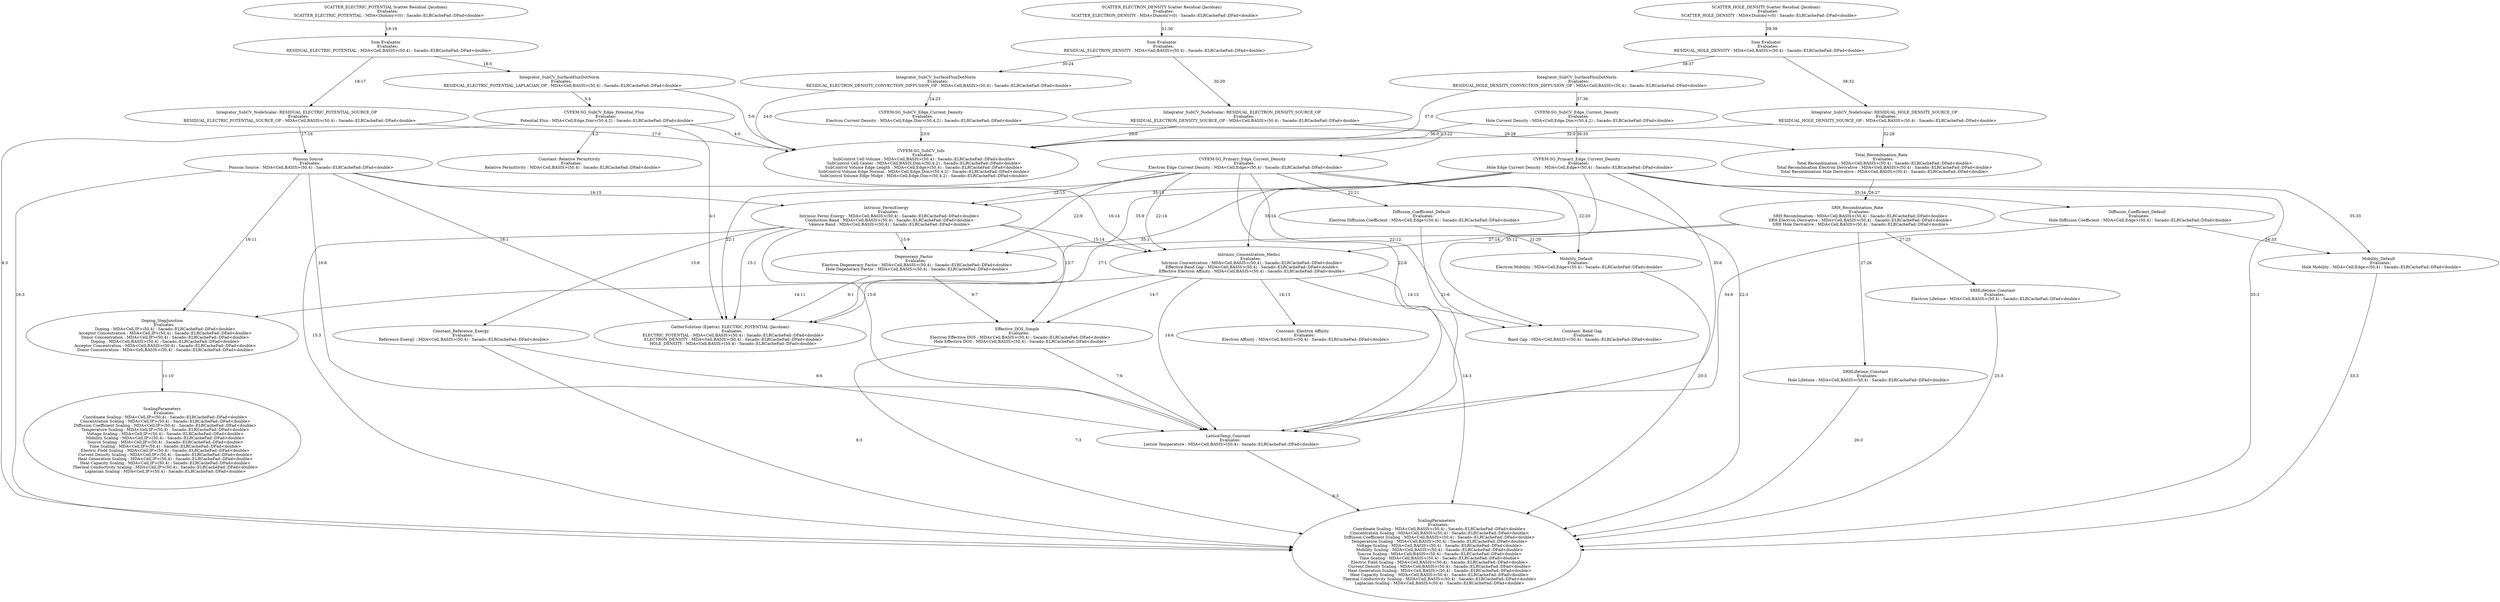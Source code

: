 digraph G {
0 [fontcolor="", label="CVFEM-SG_SubCV_Info\n   Evaluates:\n     SubControl Cell Volume : MDA<Cell,BASIS>(50,4) : Sacado::ELRCacheFad::DFad<double>\n     SubControl Cell Center : MDA<Cell,BASIS,Dim>(50,4,2) : Sacado::ELRCacheFad::DFad<double>\n     SubControl Volume Edge Length : MDA<Cell,Edge>(50,4) : Sacado::ELRCacheFad::DFad<double>\n     SubControl Volume Edge Normal : MDA<Cell,Edge,Dim>(50,4,2) : Sacado::ELRCacheFad::DFad<double>\n     SubControl Volume Edge Midpt : MDA<Cell,Edge,Dim>(50,4,2) : Sacado::ELRCacheFad::DFad<double>"];
1 [fontcolor="", label="GatherSolution (Epetra): ELECTRIC_POTENTIAL (Jacobian)\n   Evaluates:\n     ELECTRIC_POTENTIAL : MDA<Cell,BASIS>(50,4) : Sacado::ELRCacheFad::DFad<double>\n     ELECTRON_DENSITY : MDA<Cell,BASIS>(50,4) : Sacado::ELRCacheFad::DFad<double>\n     HOLE_DENSITY : MDA<Cell,BASIS>(50,4) : Sacado::ELRCacheFad::DFad<double>"];
2 [fontcolor="", label="Constant: Relative Permittivity\n   Evaluates:\n     Relative Permittivity : MDA<Cell,BASIS>(50,4) : Sacado::ELRCacheFad::DFad<double>"];
3 [fontcolor="", label="ScalingParameters\n   Evaluates:\n     Coordinate Scaling : MDA<Cell,BASIS>(50,4) : Sacado::ELRCacheFad::DFad<double>\n     Concentration Scaling : MDA<Cell,BASIS>(50,4) : Sacado::ELRCacheFad::DFad<double>\n     Diffusion Coefficient Scaling : MDA<Cell,BASIS>(50,4) : Sacado::ELRCacheFad::DFad<double>\n     Temperature Scaling : MDA<Cell,BASIS>(50,4) : Sacado::ELRCacheFad::DFad<double>\n     Voltage Scaling : MDA<Cell,BASIS>(50,4) : Sacado::ELRCacheFad::DFad<double>\n     Mobility Scaling : MDA<Cell,BASIS>(50,4) : Sacado::ELRCacheFad::DFad<double>\n     Source Scaling : MDA<Cell,BASIS>(50,4) : Sacado::ELRCacheFad::DFad<double>\n     Time Scaling : MDA<Cell,BASIS>(50,4) : Sacado::ELRCacheFad::DFad<double>\n     Electric Field Scaling : MDA<Cell,BASIS>(50,4) : Sacado::ELRCacheFad::DFad<double>\n     Current Density Scaling : MDA<Cell,BASIS>(50,4) : Sacado::ELRCacheFad::DFad<double>\n     Heat Generation Scaling : MDA<Cell,BASIS>(50,4) : Sacado::ELRCacheFad::DFad<double>\n     Heat Capacity Scaling : MDA<Cell,BASIS>(50,4) : Sacado::ELRCacheFad::DFad<double>\n     Thermal Conductivity Scaling : MDA<Cell,BASIS>(50,4) : Sacado::ELRCacheFad::DFad<double>\n     Laplacian Scaling : MDA<Cell,BASIS>(50,4) : Sacado::ELRCacheFad::DFad<double>"];
4 [fontcolor="", label="CVFEM-SG_SubCV_Edge_Potential_Flux\n   Evaluates:\n     Potential Flux : MDA<Cell,Edge,Dim>(50,4,2) : Sacado::ELRCacheFad::DFad<double>"];
5 [fontcolor="", label="Integrator_SubCV_SurfaceFluxDotNorm\n   Evaluates:\n     RESIDUAL_ELECTRIC_POTENTIAL_LAPLACIAN_OP : MDA<Cell,BASIS>(50,4) : Sacado::ELRCacheFad::DFad<double>"];
6 [fontcolor="", label="LatticeTemp_Constant\n   Evaluates:\n     Lattice Temperature : MDA<Cell,BASIS>(50,4) : Sacado::ELRCacheFad::DFad<double>"];
7 [fontcolor="", label="Effective_DOS_Simple\n   Evaluates:\n     Electron Effective DOS : MDA<Cell,BASIS>(50,4) : Sacado::ELRCacheFad::DFad<double>\n     Hole Effective DOS : MDA<Cell,BASIS>(50,4) : Sacado::ELRCacheFad::DFad<double>"];
8 [fontcolor="", label="Constant_Reference_Energy\n   Evaluates:\n     Reference Energy : MDA<Cell,BASIS>(50,4) : Sacado::ELRCacheFad::DFad<double>"];
9 [fontcolor="", label="Degeneracy_Factor\n   Evaluates:\n     Electron Degeneracy Factor : MDA<Cell,BASIS>(50,4) : Sacado::ELRCacheFad::DFad<double>\n     Hole Degeneracy Factor : MDA<Cell,BASIS>(50,4) : Sacado::ELRCacheFad::DFad<double>"];
10 [fontcolor="", label="ScalingParameters\n   Evaluates:\n     Coordinate Scaling : MDA<Cell,IP>(50,4) : Sacado::ELRCacheFad::DFad<double>\n     Concentration Scaling : MDA<Cell,IP>(50,4) : Sacado::ELRCacheFad::DFad<double>\n     Diffusion Coefficient Scaling : MDA<Cell,IP>(50,4) : Sacado::ELRCacheFad::DFad<double>\n     Temperature Scaling : MDA<Cell,IP>(50,4) : Sacado::ELRCacheFad::DFad<double>\n     Voltage Scaling : MDA<Cell,IP>(50,4) : Sacado::ELRCacheFad::DFad<double>\n     Mobility Scaling : MDA<Cell,IP>(50,4) : Sacado::ELRCacheFad::DFad<double>\n     Source Scaling : MDA<Cell,IP>(50,4) : Sacado::ELRCacheFad::DFad<double>\n     Time Scaling : MDA<Cell,IP>(50,4) : Sacado::ELRCacheFad::DFad<double>\n     Electric Field Scaling : MDA<Cell,IP>(50,4) : Sacado::ELRCacheFad::DFad<double>\n     Current Density Scaling : MDA<Cell,IP>(50,4) : Sacado::ELRCacheFad::DFad<double>\n     Heat Generation Scaling : MDA<Cell,IP>(50,4) : Sacado::ELRCacheFad::DFad<double>\n     Heat Capacity Scaling : MDA<Cell,IP>(50,4) : Sacado::ELRCacheFad::DFad<double>\n     Thermal Conductivity Scaling : MDA<Cell,IP>(50,4) : Sacado::ELRCacheFad::DFad<double>\n     Laplacian Scaling : MDA<Cell,IP>(50,4) : Sacado::ELRCacheFad::DFad<double>"];
11 [fontcolor="", label="Doping_StepJunction\n   Evaluates:\n     Doping : MDA<Cell,IP>(50,4) : Sacado::ELRCacheFad::DFad<double>\n     Acceptor Concentration : MDA<Cell,IP>(50,4) : Sacado::ELRCacheFad::DFad<double>\n     Donor Concentration : MDA<Cell,IP>(50,4) : Sacado::ELRCacheFad::DFad<double>\n     Doping : MDA<Cell,BASIS>(50,4) : Sacado::ELRCacheFad::DFad<double>\n     Acceptor Concentration : MDA<Cell,BASIS>(50,4) : Sacado::ELRCacheFad::DFad<double>\n     Donor Concentration : MDA<Cell,BASIS>(50,4) : Sacado::ELRCacheFad::DFad<double>"];
12 [fontcolor="", label="Constant: Band Gap\n   Evaluates:\n     Band Gap : MDA<Cell,BASIS>(50,4) : Sacado::ELRCacheFad::DFad<double>"];
13 [fontcolor="", label="Constant: Electron Affinity\n   Evaluates:\n     Electron Affinity : MDA<Cell,BASIS>(50,4) : Sacado::ELRCacheFad::DFad<double>"];
14 [fontcolor="", label="Intrinsic_Concentration_Medici\n   Evaluates:\n     Intrinsic Concentration : MDA<Cell,BASIS>(50,4) : Sacado::ELRCacheFad::DFad<double>\n     Effective Band Gap : MDA<Cell,BASIS>(50,4) : Sacado::ELRCacheFad::DFad<double>\n     Effective Electron Affinity : MDA<Cell,BASIS>(50,4) : Sacado::ELRCacheFad::DFad<double>"];
15 [fontcolor="", label="Intrinsic_FermiEnergy\n   Evaluates:\n     Intrinsic Fermi Energy : MDA<Cell,BASIS>(50,4) : Sacado::ELRCacheFad::DFad<double>\n     Conduction Band : MDA<Cell,BASIS>(50,4) : Sacado::ELRCacheFad::DFad<double>\n     Valence Band : MDA<Cell,BASIS>(50,4) : Sacado::ELRCacheFad::DFad<double>"];
16 [fontcolor="", label="Poisson Source\n   Evaluates:\n     Poisson Source : MDA<Cell,BASIS>(50,4) : Sacado::ELRCacheFad::DFad<double>"];
17 [fontcolor="", label="Integrator_SubCV_NodeScalar: RESIDUAL_ELECTRIC_POTENTIAL_SOURCE_OP\n   Evaluates:\n     RESIDUAL_ELECTRIC_POTENTIAL_SOURCE_OP : MDA<Cell,BASIS>(50,4) : Sacado::ELRCacheFad::DFad<double>"];
18 [fontcolor="", label="Sum Evaluator\n   Evaluates:\n     RESIDUAL_ELECTRIC_POTENTIAL : MDA<Cell,BASIS>(50,4) : Sacado::ELRCacheFad::DFad<double>"];
19 [fontcolor="", label="SCATTER_ELECTRIC_POTENTIAL Scatter Residual (Jacobian)\n   Evaluates:\n     SCATTER_ELECTRIC_POTENTIAL : MDA<Dummy>(0) : Sacado::ELRCacheFad::DFad<double>"];
20 [fontcolor="", label="Mobility_Default\n   Evaluates:\n     Electron Mobility : MDA<Cell,Edge>(50,4) : Sacado::ELRCacheFad::DFad<double>"];
21 [fontcolor="", label="Diffusion_Coefficient_Default\n   Evaluates:\n     Electron Diffusion Coefficient : MDA<Cell,Edge>(50,4) : Sacado::ELRCacheFad::DFad<double>"];
22 [fontcolor="", label="CVFEM-SG_Primary_Edge_Current_Density\n   Evaluates:\n     Electron Edge Current Density : MDA<Cell,Edge>(50,4) : Sacado::ELRCacheFad::DFad<double>"];
23 [fontcolor="", label="CVFEM-SG_SubCV_Edge_Current_Density\n   Evaluates:\n     Electron Current Density : MDA<Cell,Edge,Dim>(50,4,2) : Sacado::ELRCacheFad::DFad<double>"];
24 [fontcolor="", label="Integrator_SubCV_SurfaceFluxDotNorm\n   Evaluates:\n     RESIDUAL_ELECTRON_DENSITY_CONVECTION_DIFFUSION_OP : MDA<Cell,BASIS>(50,4) : Sacado::ELRCacheFad::DFad<double>"];
25 [fontcolor="", label="SRHLifetime_Constant\n   Evaluates:\n     Electron Lifetime : MDA<Cell,BASIS>(50,4) : Sacado::ELRCacheFad::DFad<double>"];
26 [fontcolor="", label="SRHLifetime_Constant\n   Evaluates:\n     Hole Lifetime : MDA<Cell,BASIS>(50,4) : Sacado::ELRCacheFad::DFad<double>"];
27 [fontcolor="", label="SRH_Recombination_Rate\n   Evaluates:\n     SRH Recombination : MDA<Cell,BASIS>(50,4) : Sacado::ELRCacheFad::DFad<double>\n     SRH Electron Derivative : MDA<Cell,BASIS>(50,4) : Sacado::ELRCacheFad::DFad<double>\n     SRH Hole Derivative : MDA<Cell,BASIS>(50,4) : Sacado::ELRCacheFad::DFad<double>"];
28 [fontcolor="", label="Total_Recombination_Rate\n   Evaluates:\n     Total Recombination : MDA<Cell,BASIS>(50,4) : Sacado::ELRCacheFad::DFad<double>\n     Total Recombination Electron Derivative : MDA<Cell,BASIS>(50,4) : Sacado::ELRCacheFad::DFad<double>\n     Total Recombination Hole Derivative : MDA<Cell,BASIS>(50,4) : Sacado::ELRCacheFad::DFad<double>"];
29 [fontcolor="", label="Integrator_SubCV_NodeScalar: RESIDUAL_ELECTRON_DENSITY_SOURCE_OP\n   Evaluates:\n     RESIDUAL_ELECTRON_DENSITY_SOURCE_OP : MDA<Cell,BASIS>(50,4) : Sacado::ELRCacheFad::DFad<double>"];
30 [fontcolor="", label="Sum Evaluator\n   Evaluates:\n     RESIDUAL_ELECTRON_DENSITY : MDA<Cell,BASIS>(50,4) : Sacado::ELRCacheFad::DFad<double>"];
31 [fontcolor="", label="SCATTER_ELECTRON_DENSITY Scatter Residual (Jacobian)\n   Evaluates:\n     SCATTER_ELECTRON_DENSITY : MDA<Dummy>(0) : Sacado::ELRCacheFad::DFad<double>"];
32 [fontcolor="", label="Integrator_SubCV_NodeScalar: RESIDUAL_HOLE_DENSITY_SOURCE_OP\n   Evaluates:\n     RESIDUAL_HOLE_DENSITY_SOURCE_OP : MDA<Cell,BASIS>(50,4) : Sacado::ELRCacheFad::DFad<double>"];
33 [fontcolor="", label="Mobility_Default\n   Evaluates:\n     Hole Mobility : MDA<Cell,Edge>(50,4) : Sacado::ELRCacheFad::DFad<double>"];
34 [fontcolor="", label="Diffusion_Coefficient_Default\n   Evaluates:\n     Hole Diffusion Coefficient : MDA<Cell,Edge>(50,4) : Sacado::ELRCacheFad::DFad<double>"];
35 [fontcolor="", label="CVFEM-SG_Primary_Edge_Current_Density\n   Evaluates:\n     Hole Edge Current Density : MDA<Cell,Edge>(50,4) : Sacado::ELRCacheFad::DFad<double>"];
36 [fontcolor="", label="CVFEM-SG_SubCV_Edge_Current_Density\n   Evaluates:\n     Hole Current Density : MDA<Cell,Edge,Dim>(50,4,2) : Sacado::ELRCacheFad::DFad<double>"];
37 [fontcolor="", label="Integrator_SubCV_SurfaceFluxDotNorm\n   Evaluates:\n     RESIDUAL_HOLE_DENSITY_CONVECTION_DIFFUSION_OP : MDA<Cell,BASIS>(50,4) : Sacado::ELRCacheFad::DFad<double>"];
38 [fontcolor="", label="Sum Evaluator\n   Evaluates:\n     RESIDUAL_HOLE_DENSITY : MDA<Cell,BASIS>(50,4) : Sacado::ELRCacheFad::DFad<double>"];
39 [fontcolor="", label="SCATTER_HOLE_DENSITY Scatter Residual (Jacobian)\n   Evaluates:\n     SCATTER_HOLE_DENSITY : MDA<Dummy>(0) : Sacado::ELRCacheFad::DFad<double>"];
4->0  [label="4:0"];
4->1  [label="4:1"];
4->2  [label="4:2"];
4->3  [label="4:3"];
5->0  [label="5:0"];
5->4  [label="5:4"];
6->3  [label="6:3"];
7->3  [label="7:3"];
7->6  [label="7:6"];
8->3  [label="8:3"];
8->6  [label="8:6"];
9->1  [label="9:1"];
9->7  [label="9:7"];
11->10  [label="11:10"];
14->11  [label="14:11"];
14->12  [label="14:12"];
14->13  [label="14:13"];
14->3  [label="14:3"];
14->6  [label="14:6"];
14->7  [label="14:7"];
15->1  [label="15:1"];
15->14  [label="15:14"];
15->3  [label="15:3"];
15->6  [label="15:6"];
15->7  [label="15:7"];
15->8  [label="15:8"];
15->9  [label="15:9"];
16->1  [label="16:1"];
16->11  [label="16:11"];
16->14  [label="16:14"];
16->15  [label="16:15"];
16->3  [label="16:3"];
16->6  [label="16:6"];
17->0  [label="17:0"];
17->16  [label="17:16"];
18->17  [label="18:17"];
18->5  [label="18:5"];
19->18  [label="19:18"];
20->3  [label="20:3"];
21->20  [label="21:20"];
21->6  [label="21:6"];
22->1  [label="22:1"];
22->12  [label="22:12"];
22->14  [label="22:14"];
22->15  [label="22:15"];
22->20  [label="22:20"];
22->21  [label="22:21"];
22->3  [label="22:3"];
22->6  [label="22:6"];
22->9  [label="22:9"];
23->0  [label="23:0"];
23->22  [label="23:22"];
24->0  [label="24:0"];
24->23  [label="24:23"];
25->3  [label="25:3"];
26->3  [label="26:3"];
27->1  [label="27:1"];
27->14  [label="27:14"];
27->25  [label="27:25"];
27->26  [label="27:26"];
28->27  [label="28:27"];
29->0  [label="29:0"];
29->28  [label="29:28"];
30->24  [label="30:24"];
30->29  [label="30:29"];
31->30  [label="31:30"];
32->0  [label="32:0"];
32->28  [label="32:28"];
33->3  [label="33:3"];
34->33  [label="34:33"];
34->6  [label="34:6"];
35->1  [label="35:1"];
35->12  [label="35:12"];
35->14  [label="35:14"];
35->15  [label="35:15"];
35->3  [label="35:3"];
35->33  [label="35:33"];
35->34  [label="35:34"];
35->6  [label="35:6"];
35->9  [label="35:9"];
36->0  [label="36:0"];
36->35  [label="36:35"];
37->0  [label="37:0"];
37->36  [label="37:36"];
38->32  [label="38:32"];
38->37  [label="38:37"];
39->38  [label="39:38"];
}

